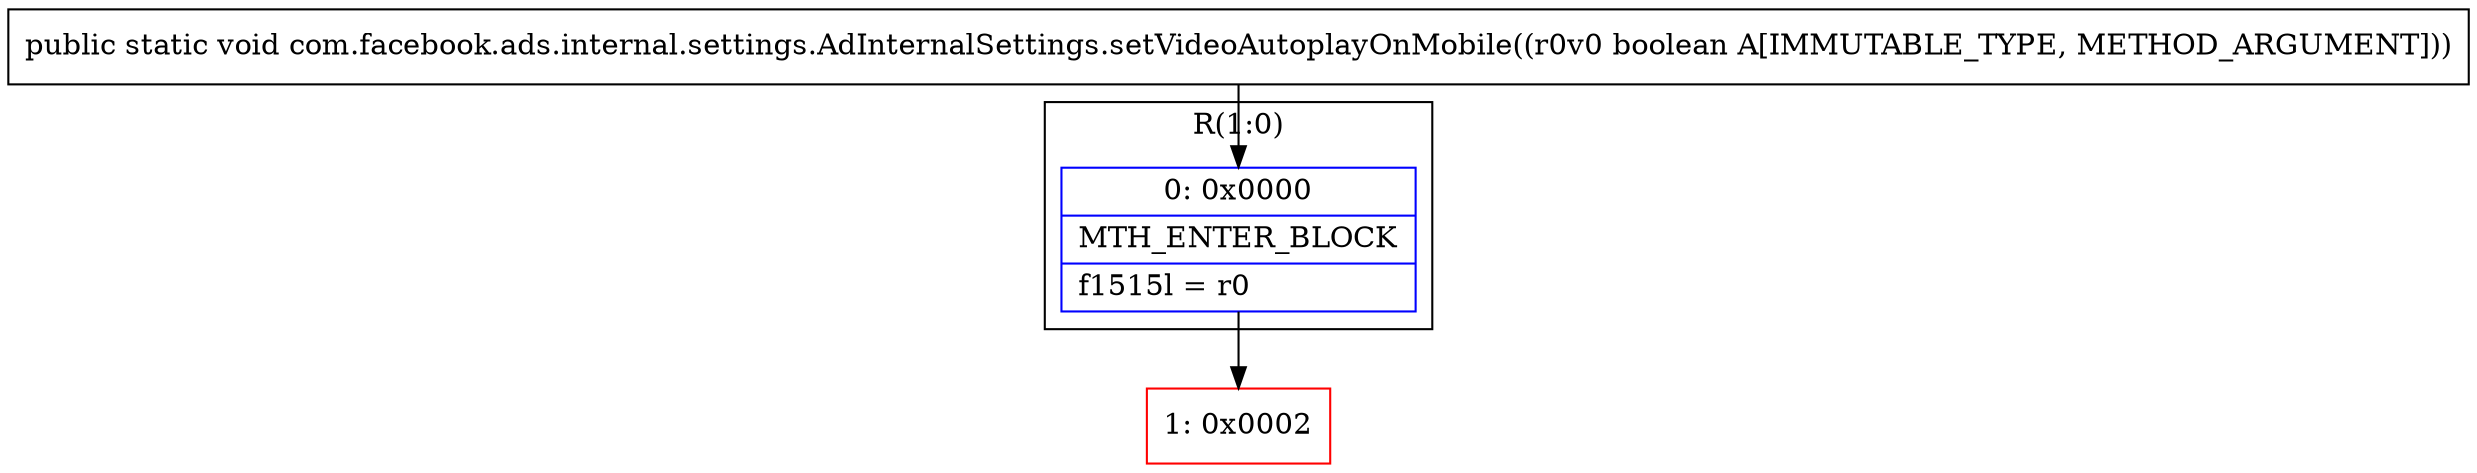 digraph "CFG forcom.facebook.ads.internal.settings.AdInternalSettings.setVideoAutoplayOnMobile(Z)V" {
subgraph cluster_Region_524007329 {
label = "R(1:0)";
node [shape=record,color=blue];
Node_0 [shape=record,label="{0\:\ 0x0000|MTH_ENTER_BLOCK\l|f1515l = r0\l}"];
}
Node_1 [shape=record,color=red,label="{1\:\ 0x0002}"];
MethodNode[shape=record,label="{public static void com.facebook.ads.internal.settings.AdInternalSettings.setVideoAutoplayOnMobile((r0v0 boolean A[IMMUTABLE_TYPE, METHOD_ARGUMENT])) }"];
MethodNode -> Node_0;
Node_0 -> Node_1;
}

